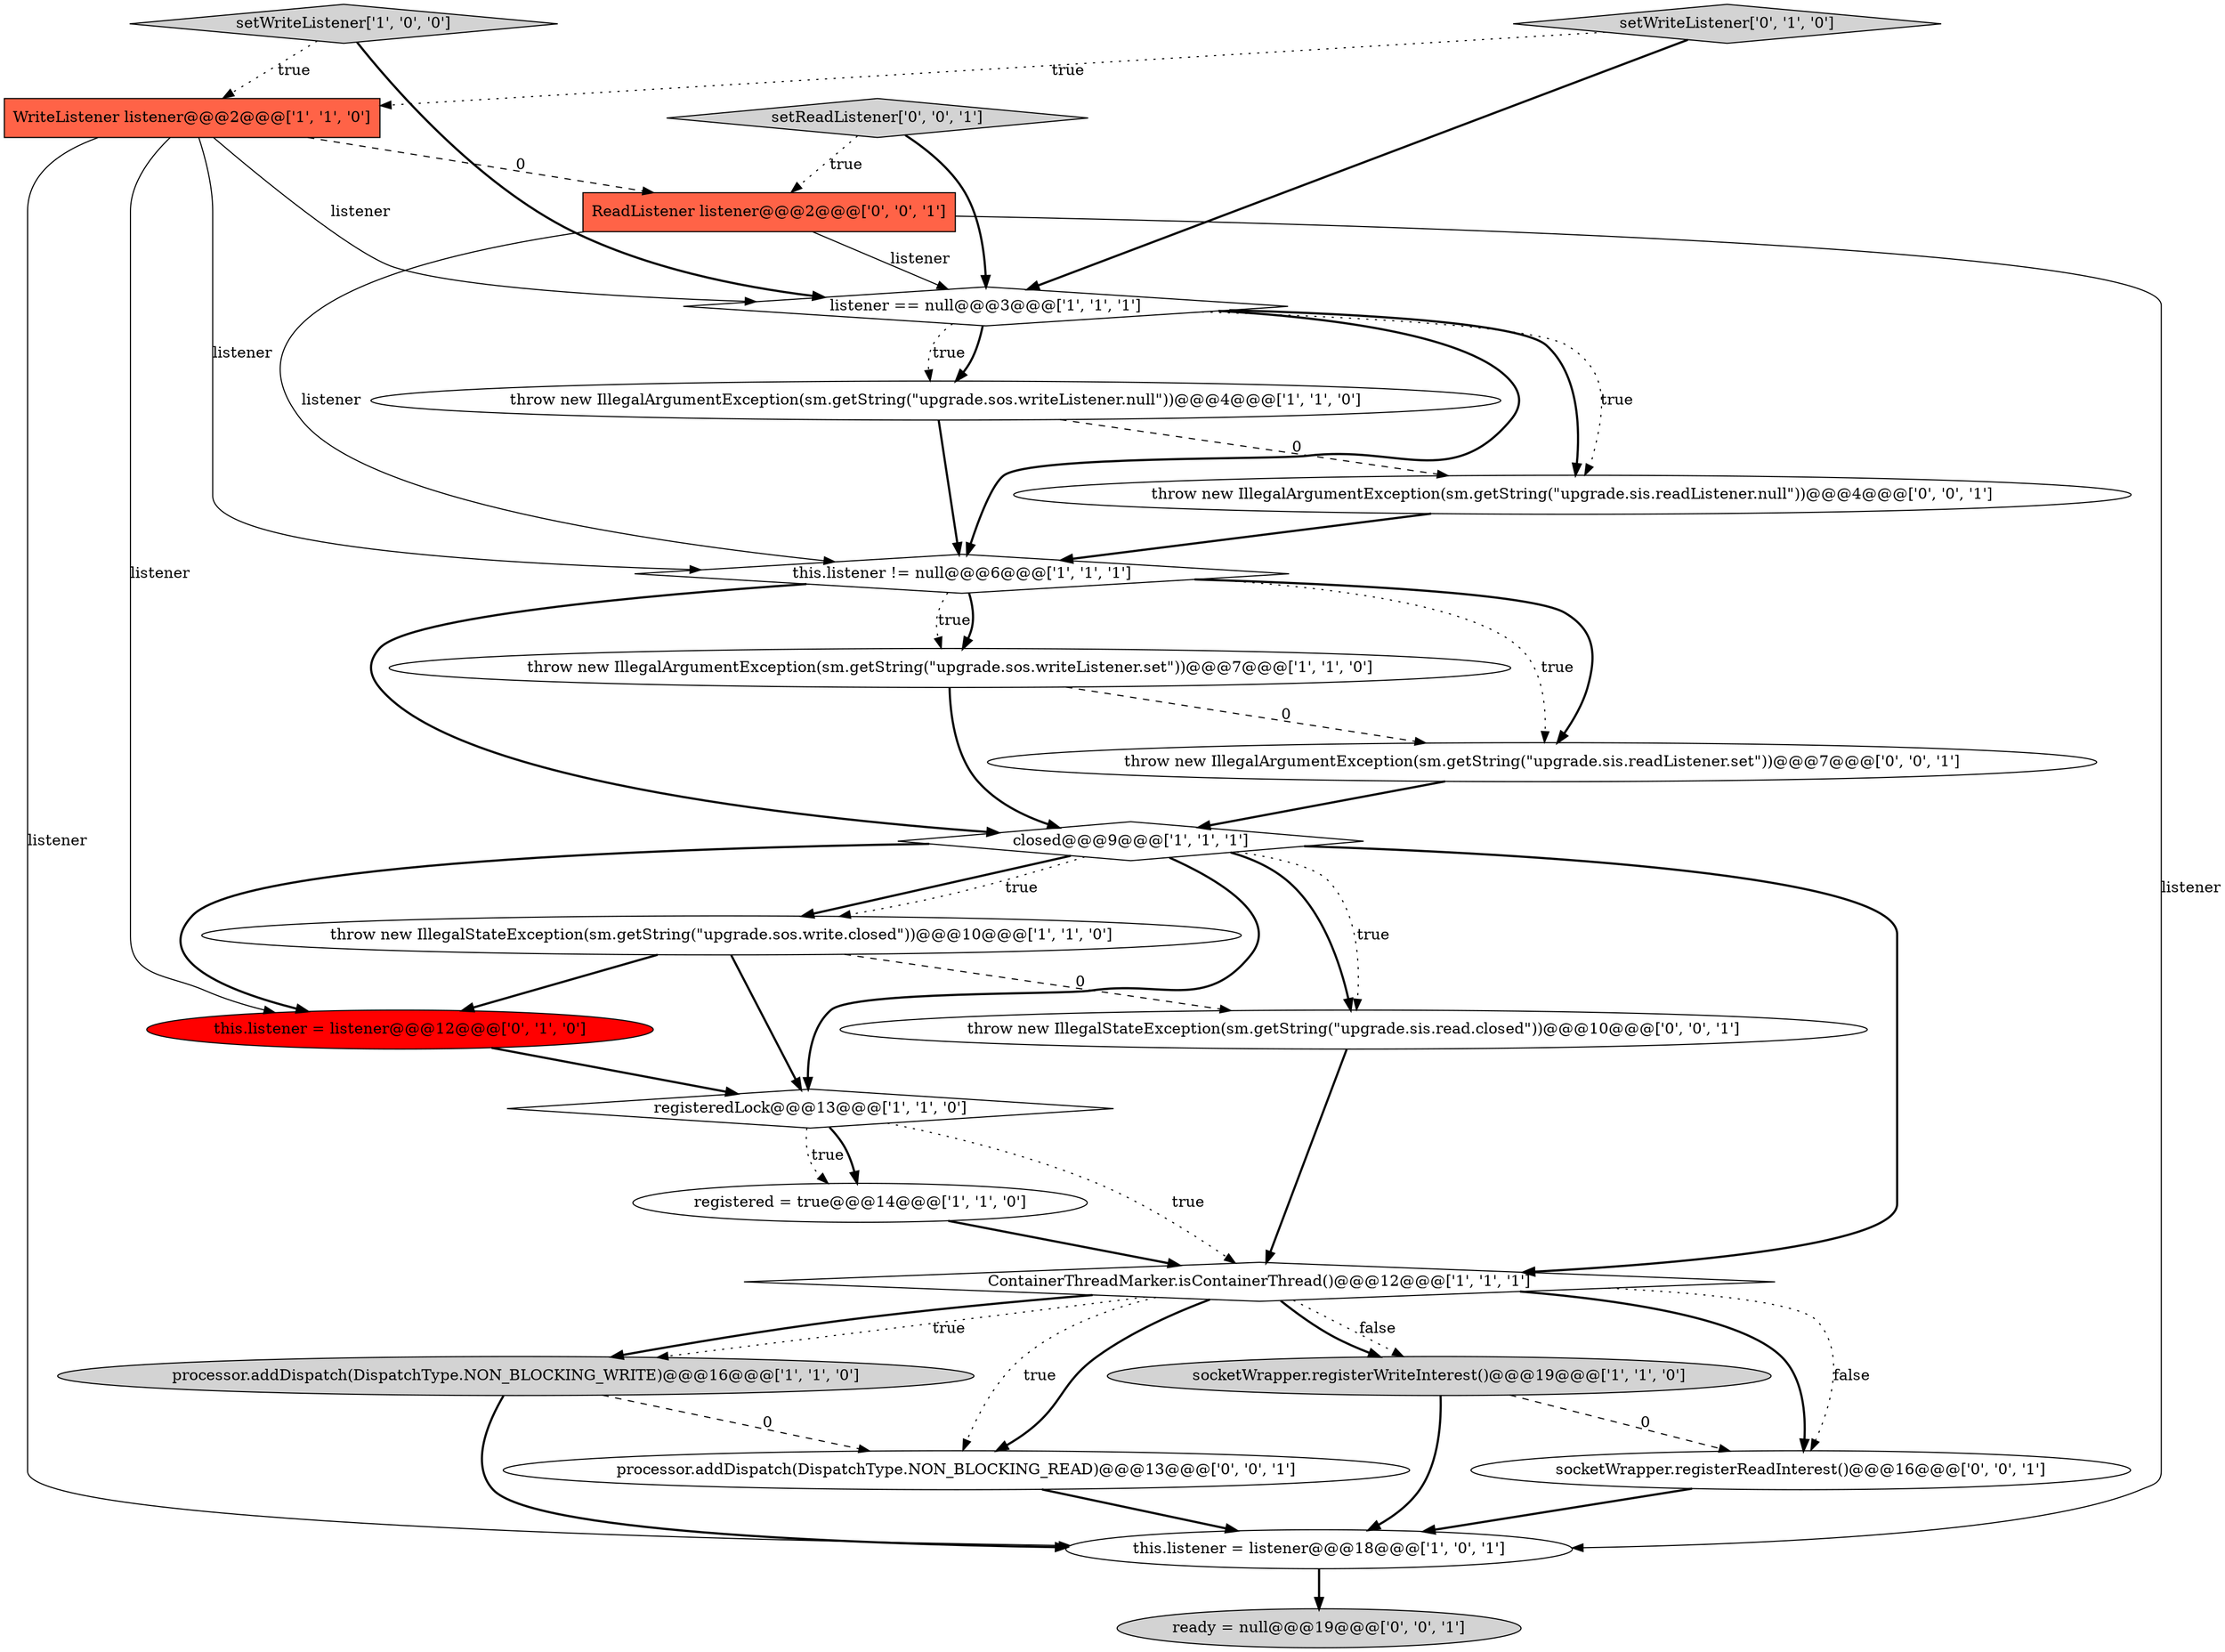 digraph {
12 [style = filled, label = "socketWrapper.registerWriteInterest()@@@19@@@['1', '1', '0']", fillcolor = lightgray, shape = ellipse image = "AAA0AAABBB1BBB"];
16 [style = filled, label = "throw new IllegalArgumentException(sm.getString(\"upgrade.sis.readListener.set\"))@@@7@@@['0', '0', '1']", fillcolor = white, shape = ellipse image = "AAA0AAABBB3BBB"];
15 [style = filled, label = "this.listener = listener@@@12@@@['0', '1', '0']", fillcolor = red, shape = ellipse image = "AAA1AAABBB2BBB"];
22 [style = filled, label = "throw new IllegalStateException(sm.getString(\"upgrade.sis.read.closed\"))@@@10@@@['0', '0', '1']", fillcolor = white, shape = ellipse image = "AAA0AAABBB3BBB"];
1 [style = filled, label = "closed@@@9@@@['1', '1', '1']", fillcolor = white, shape = diamond image = "AAA0AAABBB1BBB"];
8 [style = filled, label = "this.listener != null@@@6@@@['1', '1', '1']", fillcolor = white, shape = diamond image = "AAA0AAABBB1BBB"];
4 [style = filled, label = "processor.addDispatch(DispatchType.NON_BLOCKING_WRITE)@@@16@@@['1', '1', '0']", fillcolor = lightgray, shape = ellipse image = "AAA0AAABBB1BBB"];
13 [style = filled, label = "registered = true@@@14@@@['1', '1', '0']", fillcolor = white, shape = ellipse image = "AAA0AAABBB1BBB"];
11 [style = filled, label = "throw new IllegalArgumentException(sm.getString(\"upgrade.sos.writeListener.null\"))@@@4@@@['1', '1', '0']", fillcolor = white, shape = ellipse image = "AAA0AAABBB1BBB"];
23 [style = filled, label = "ready = null@@@19@@@['0', '0', '1']", fillcolor = lightgray, shape = ellipse image = "AAA0AAABBB3BBB"];
6 [style = filled, label = "listener == null@@@3@@@['1', '1', '1']", fillcolor = white, shape = diamond image = "AAA0AAABBB1BBB"];
5 [style = filled, label = "ContainerThreadMarker.isContainerThread()@@@12@@@['1', '1', '1']", fillcolor = white, shape = diamond image = "AAA0AAABBB1BBB"];
21 [style = filled, label = "socketWrapper.registerReadInterest()@@@16@@@['0', '0', '1']", fillcolor = white, shape = ellipse image = "AAA0AAABBB3BBB"];
2 [style = filled, label = "throw new IllegalArgumentException(sm.getString(\"upgrade.sos.writeListener.set\"))@@@7@@@['1', '1', '0']", fillcolor = white, shape = ellipse image = "AAA0AAABBB1BBB"];
17 [style = filled, label = "ReadListener listener@@@2@@@['0', '0', '1']", fillcolor = tomato, shape = box image = "AAA0AAABBB3BBB"];
19 [style = filled, label = "setReadListener['0', '0', '1']", fillcolor = lightgray, shape = diamond image = "AAA0AAABBB3BBB"];
18 [style = filled, label = "throw new IllegalArgumentException(sm.getString(\"upgrade.sis.readListener.null\"))@@@4@@@['0', '0', '1']", fillcolor = white, shape = ellipse image = "AAA0AAABBB3BBB"];
9 [style = filled, label = "registeredLock@@@13@@@['1', '1', '0']", fillcolor = white, shape = diamond image = "AAA0AAABBB1BBB"];
20 [style = filled, label = "processor.addDispatch(DispatchType.NON_BLOCKING_READ)@@@13@@@['0', '0', '1']", fillcolor = white, shape = ellipse image = "AAA0AAABBB3BBB"];
7 [style = filled, label = "throw new IllegalStateException(sm.getString(\"upgrade.sos.write.closed\"))@@@10@@@['1', '1', '0']", fillcolor = white, shape = ellipse image = "AAA0AAABBB1BBB"];
3 [style = filled, label = "this.listener = listener@@@18@@@['1', '0', '1']", fillcolor = white, shape = ellipse image = "AAA0AAABBB1BBB"];
0 [style = filled, label = "WriteListener listener@@@2@@@['1', '1', '0']", fillcolor = tomato, shape = box image = "AAA0AAABBB1BBB"];
14 [style = filled, label = "setWriteListener['0', '1', '0']", fillcolor = lightgray, shape = diamond image = "AAA0AAABBB2BBB"];
10 [style = filled, label = "setWriteListener['1', '0', '0']", fillcolor = lightgray, shape = diamond image = "AAA0AAABBB1BBB"];
1->5 [style = bold, label=""];
8->16 [style = bold, label=""];
4->3 [style = bold, label=""];
5->12 [style = dotted, label="false"];
14->0 [style = dotted, label="true"];
5->20 [style = bold, label=""];
19->17 [style = dotted, label="true"];
2->1 [style = bold, label=""];
8->2 [style = dotted, label="true"];
6->18 [style = bold, label=""];
1->15 [style = bold, label=""];
1->22 [style = dotted, label="true"];
8->16 [style = dotted, label="true"];
5->21 [style = dotted, label="false"];
4->20 [style = dashed, label="0"];
17->8 [style = solid, label="listener"];
20->3 [style = bold, label=""];
19->6 [style = bold, label=""];
0->17 [style = dashed, label="0"];
1->7 [style = bold, label=""];
10->6 [style = bold, label=""];
22->5 [style = bold, label=""];
12->21 [style = dashed, label="0"];
5->4 [style = dotted, label="true"];
1->9 [style = bold, label=""];
1->22 [style = bold, label=""];
1->7 [style = dotted, label="true"];
0->6 [style = solid, label="listener"];
7->9 [style = bold, label=""];
8->1 [style = bold, label=""];
5->21 [style = bold, label=""];
3->23 [style = bold, label=""];
6->18 [style = dotted, label="true"];
0->15 [style = solid, label="listener"];
17->6 [style = solid, label="listener"];
8->2 [style = bold, label=""];
5->12 [style = bold, label=""];
15->9 [style = bold, label=""];
16->1 [style = bold, label=""];
11->18 [style = dashed, label="0"];
2->16 [style = dashed, label="0"];
6->11 [style = bold, label=""];
9->13 [style = dotted, label="true"];
5->4 [style = bold, label=""];
0->3 [style = solid, label="listener"];
6->8 [style = bold, label=""];
17->3 [style = solid, label="listener"];
13->5 [style = bold, label=""];
10->0 [style = dotted, label="true"];
5->20 [style = dotted, label="true"];
11->8 [style = bold, label=""];
7->15 [style = bold, label=""];
12->3 [style = bold, label=""];
18->8 [style = bold, label=""];
6->11 [style = dotted, label="true"];
0->8 [style = solid, label="listener"];
7->22 [style = dashed, label="0"];
14->6 [style = bold, label=""];
21->3 [style = bold, label=""];
9->13 [style = bold, label=""];
9->5 [style = dotted, label="true"];
}
